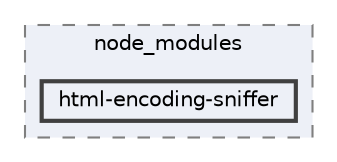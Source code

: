 digraph "pkiclassroomrescheduler/src/main/frontend/node_modules/html-encoding-sniffer"
{
 // LATEX_PDF_SIZE
  bgcolor="transparent";
  edge [fontname=Helvetica,fontsize=10,labelfontname=Helvetica,labelfontsize=10];
  node [fontname=Helvetica,fontsize=10,shape=box,height=0.2,width=0.4];
  compound=true
  subgraph clusterdir_72953eda66ccb3a2722c28e1c3e6c23b {
    graph [ bgcolor="#edf0f7", pencolor="grey50", label="node_modules", fontname=Helvetica,fontsize=10 style="filled,dashed", URL="dir_72953eda66ccb3a2722c28e1c3e6c23b.html",tooltip=""]
  dir_c40b8355219ed929259de6ac7e2456f0 [label="html-encoding-sniffer", fillcolor="#edf0f7", color="grey25", style="filled,bold", URL="dir_c40b8355219ed929259de6ac7e2456f0.html",tooltip=""];
  }
}
